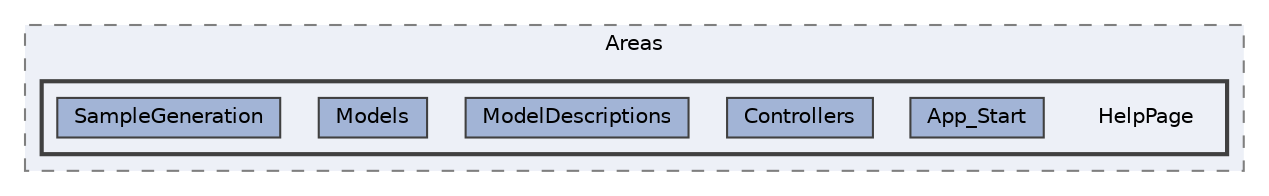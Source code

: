 digraph "SiroccoDemo.APIs/Areas/HelpPage"
{
 // LATEX_PDF_SIZE
  bgcolor="transparent";
  edge [fontname=Helvetica,fontsize=10,labelfontname=Helvetica,labelfontsize=10];
  node [fontname=Helvetica,fontsize=10,shape=box,height=0.2,width=0.4];
  compound=true
  subgraph clusterdir_1dd0464b793a3393aa9feb1d5158ebb7 {
    graph [ bgcolor="#edf0f7", pencolor="grey50", label="Areas", fontname=Helvetica,fontsize=10 style="filled,dashed", URL="dir_1dd0464b793a3393aa9feb1d5158ebb7.html",tooltip=""]
  subgraph clusterdir_eb76d1b9bc1d3d51243a9e76a4cec05c {
    graph [ bgcolor="#edf0f7", pencolor="grey25", label="", fontname=Helvetica,fontsize=10 style="filled,bold", URL="dir_eb76d1b9bc1d3d51243a9e76a4cec05c.html",tooltip=""]
    dir_eb76d1b9bc1d3d51243a9e76a4cec05c [shape=plaintext, label="HelpPage"];
  dir_edfbbb2b2bd2e0f3fe842b4a59182177 [label="App_Start", fillcolor="#a2b4d6", color="grey25", style="filled", URL="dir_edfbbb2b2bd2e0f3fe842b4a59182177.html",tooltip=""];
  dir_bdfcf1bec0d519cf8dc5ee0a05677aaa [label="Controllers", fillcolor="#a2b4d6", color="grey25", style="filled", URL="dir_bdfcf1bec0d519cf8dc5ee0a05677aaa.html",tooltip=""];
  dir_d4075ab617e6ce2f17d378107b54db35 [label="ModelDescriptions", fillcolor="#a2b4d6", color="grey25", style="filled", URL="dir_d4075ab617e6ce2f17d378107b54db35.html",tooltip=""];
  dir_de04e0be8564f071117b15360bf5913d [label="Models", fillcolor="#a2b4d6", color="grey25", style="filled", URL="dir_de04e0be8564f071117b15360bf5913d.html",tooltip=""];
  dir_b9f6707ebccdb880ac8b0a7db02ec5f6 [label="SampleGeneration", fillcolor="#a2b4d6", color="grey25", style="filled", URL="dir_b9f6707ebccdb880ac8b0a7db02ec5f6.html",tooltip=""];
  }
  }
}
